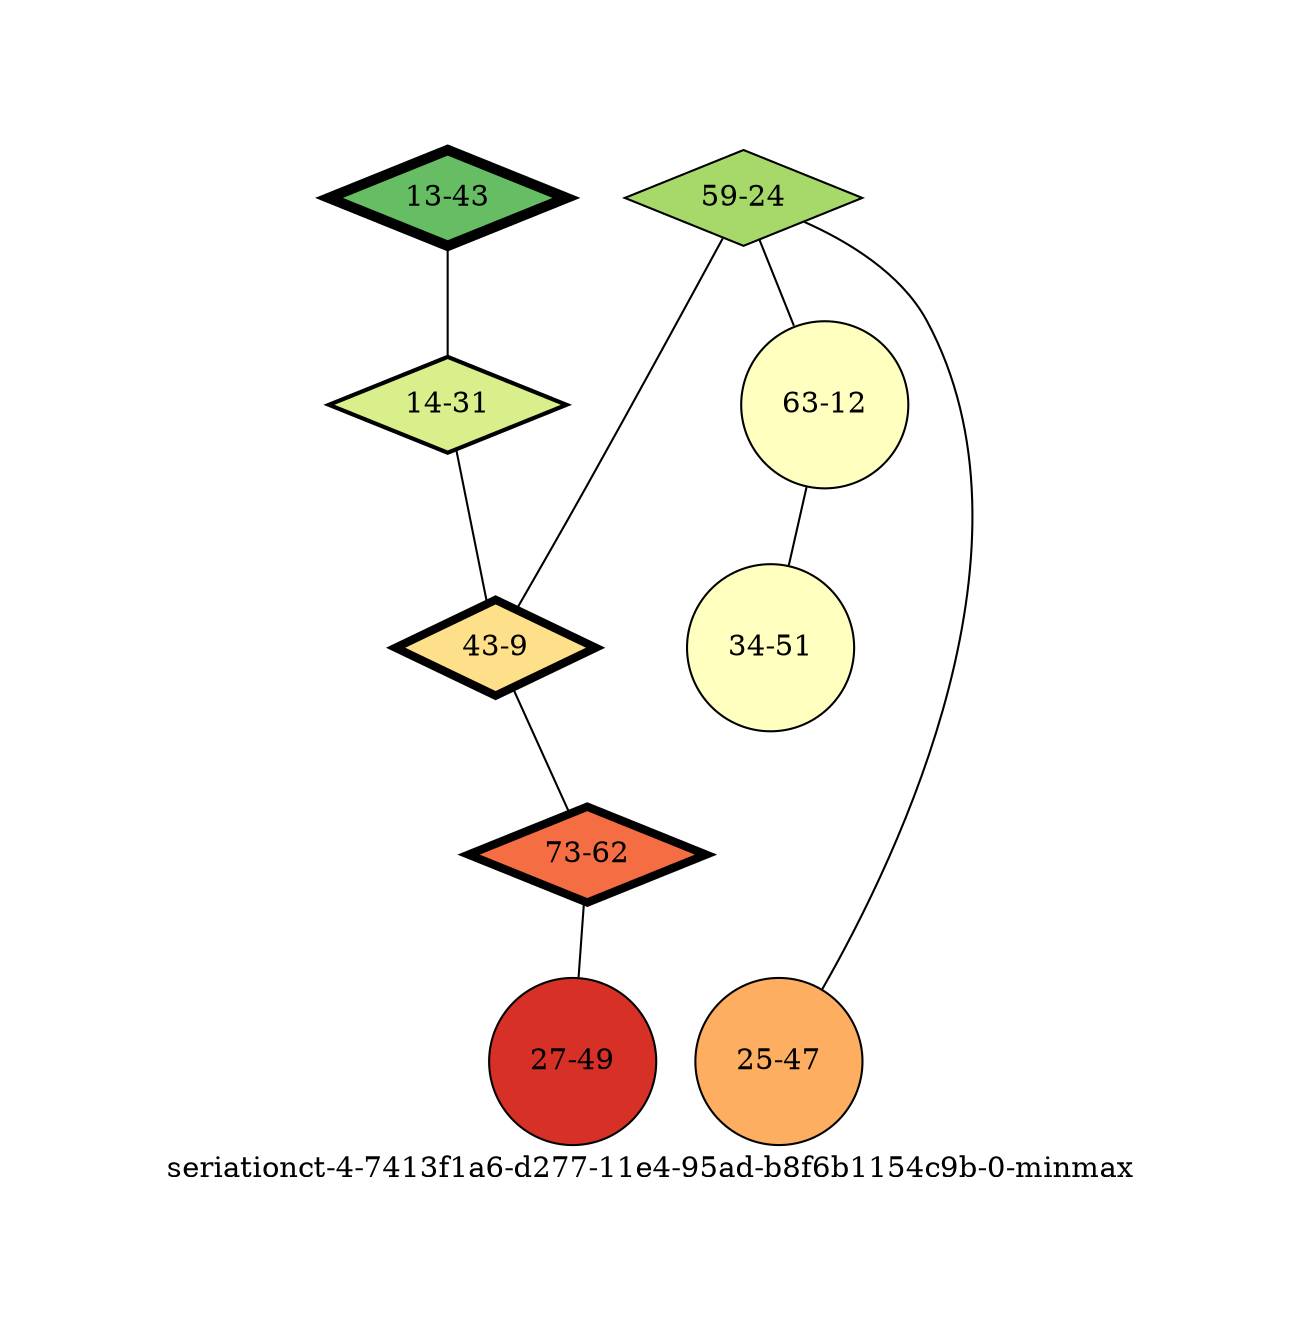 strict graph "seriationct-4-7413f1a6-d277-11e4-95ad-b8f6b1154c9b-0-minmax" {
labelloc=b;
ratio=auto;
pad="1.0";
label="seriationct-4-7413f1a6-d277-11e4-95ad-b8f6b1154c9b-0-minmax";
node [width="0.3", shape=circle, height="0.3", style=filled, label=""];
0 [xCoordinate="43.0", appears_in_slice=5, yCoordinate="13.0", level=child, colorscheme=rdylgn11, child_of=root, short_label="13-43", label="13-43", shape=diamond, fillcolor=9, size="1086.70910153", parent_node="assemblage-9-16", id=0, penwidth="5.0"];
1 [xCoordinate="24.0", appears_in_slice=1, yCoordinate="59.0", level=child, colorscheme=rdylgn11, child_of=root, short_label="59-24", label="59-24", shape=diamond, fillcolor=8, size="30.4482642698", parent_node="assemblage-9-16", id=1, penwidth="1.0"];
2 [xCoordinate="31.0", appears_in_slice=2, yCoordinate="14.0", level=child, colorscheme=rdylgn11, child_of=root, short_label="14-31", label="14-31", shape=diamond, fillcolor=7, size="1087.94985668", parent_node="assemblage-9-16", id=2, penwidth="2.0"];
3 [xCoordinate="12.0", appears_in_slice=1, yCoordinate="63.0", level=grandchild, colorscheme=rdylgn11, child_of="assemblage-47-10", short_label="63-12", label="63-12", shape=circle, fillcolor=6, size="30.4482642698", parent_node="assemblage-47-10", id=3, penwidth="1.0"];
4 [xCoordinate="9.0", appears_in_slice=4, yCoordinate="43.0", level=child, colorscheme=rdylgn11, child_of=root, short_label="43-9", label="43-9", shape=diamond, fillcolor=5, size="1086.54986022", parent_node="assemblage-9-16", id=4, penwidth="4.0"];
5 [xCoordinate="47.0", appears_in_slice=1, yCoordinate="25.0", level=grandchild, colorscheme=rdylgn11, child_of="assemblage-22-55", short_label="25-47", label="25-47", shape=circle, fillcolor=4, size="30.4482642698", parent_node="assemblage-22-55", id=5, penwidth="1.0"];
6 [xCoordinate="62.0", appears_in_slice=4, yCoordinate="73.0", level=child, colorscheme=rdylgn11, child_of=root, short_label="73-62", label="73-62", shape=diamond, fillcolor=3, size="1086.54986022", parent_node="assemblage-9-16", id=6, penwidth="4.0"];
7 [xCoordinate="51.0", appears_in_slice=1, yCoordinate="34.0", level=grandchild, colorscheme=rdylgn11, child_of="assemblage-47-10", short_label="34-51", label="34-51", shape=circle, fillcolor=6, size="30.4482642698", parent_node="assemblage-47-10", id=7, penwidth="1.0"];
8 [xCoordinate="49.0", appears_in_slice=1, yCoordinate="27.0", level=grandchild, colorscheme=rdylgn11, child_of="assemblage-15-46", short_label="27-49", label="27-49", shape=circle, fillcolor=2, size="30.4482642698", parent_node="assemblage-15-46", id=8, penwidth="1.0"];
0 -- 2  [inverseweight="20826.1280817", weight="4.80166066432e-05"];
1 -- 3  [inverseweight="1.24310941824", weight="0.804434416899"];
1 -- 4  [inverseweight="1.07853817986", weight="0.927180899735"];
1 -- 5  [inverseweight="1.02322185207", weight="0.97730516405"];
2 -- 4  [inverseweight="3498.8057449", weight="0.000285811809203"];
3 -- 7  [inverseweight="691.817780134", weight="0.00144546733073"];
4 -- 6  [inverseweight="1027.15146509", weight="0.000973566249955"];
6 -- 8  [inverseweight="9.82485337427", weight="0.101782689462"];
}
